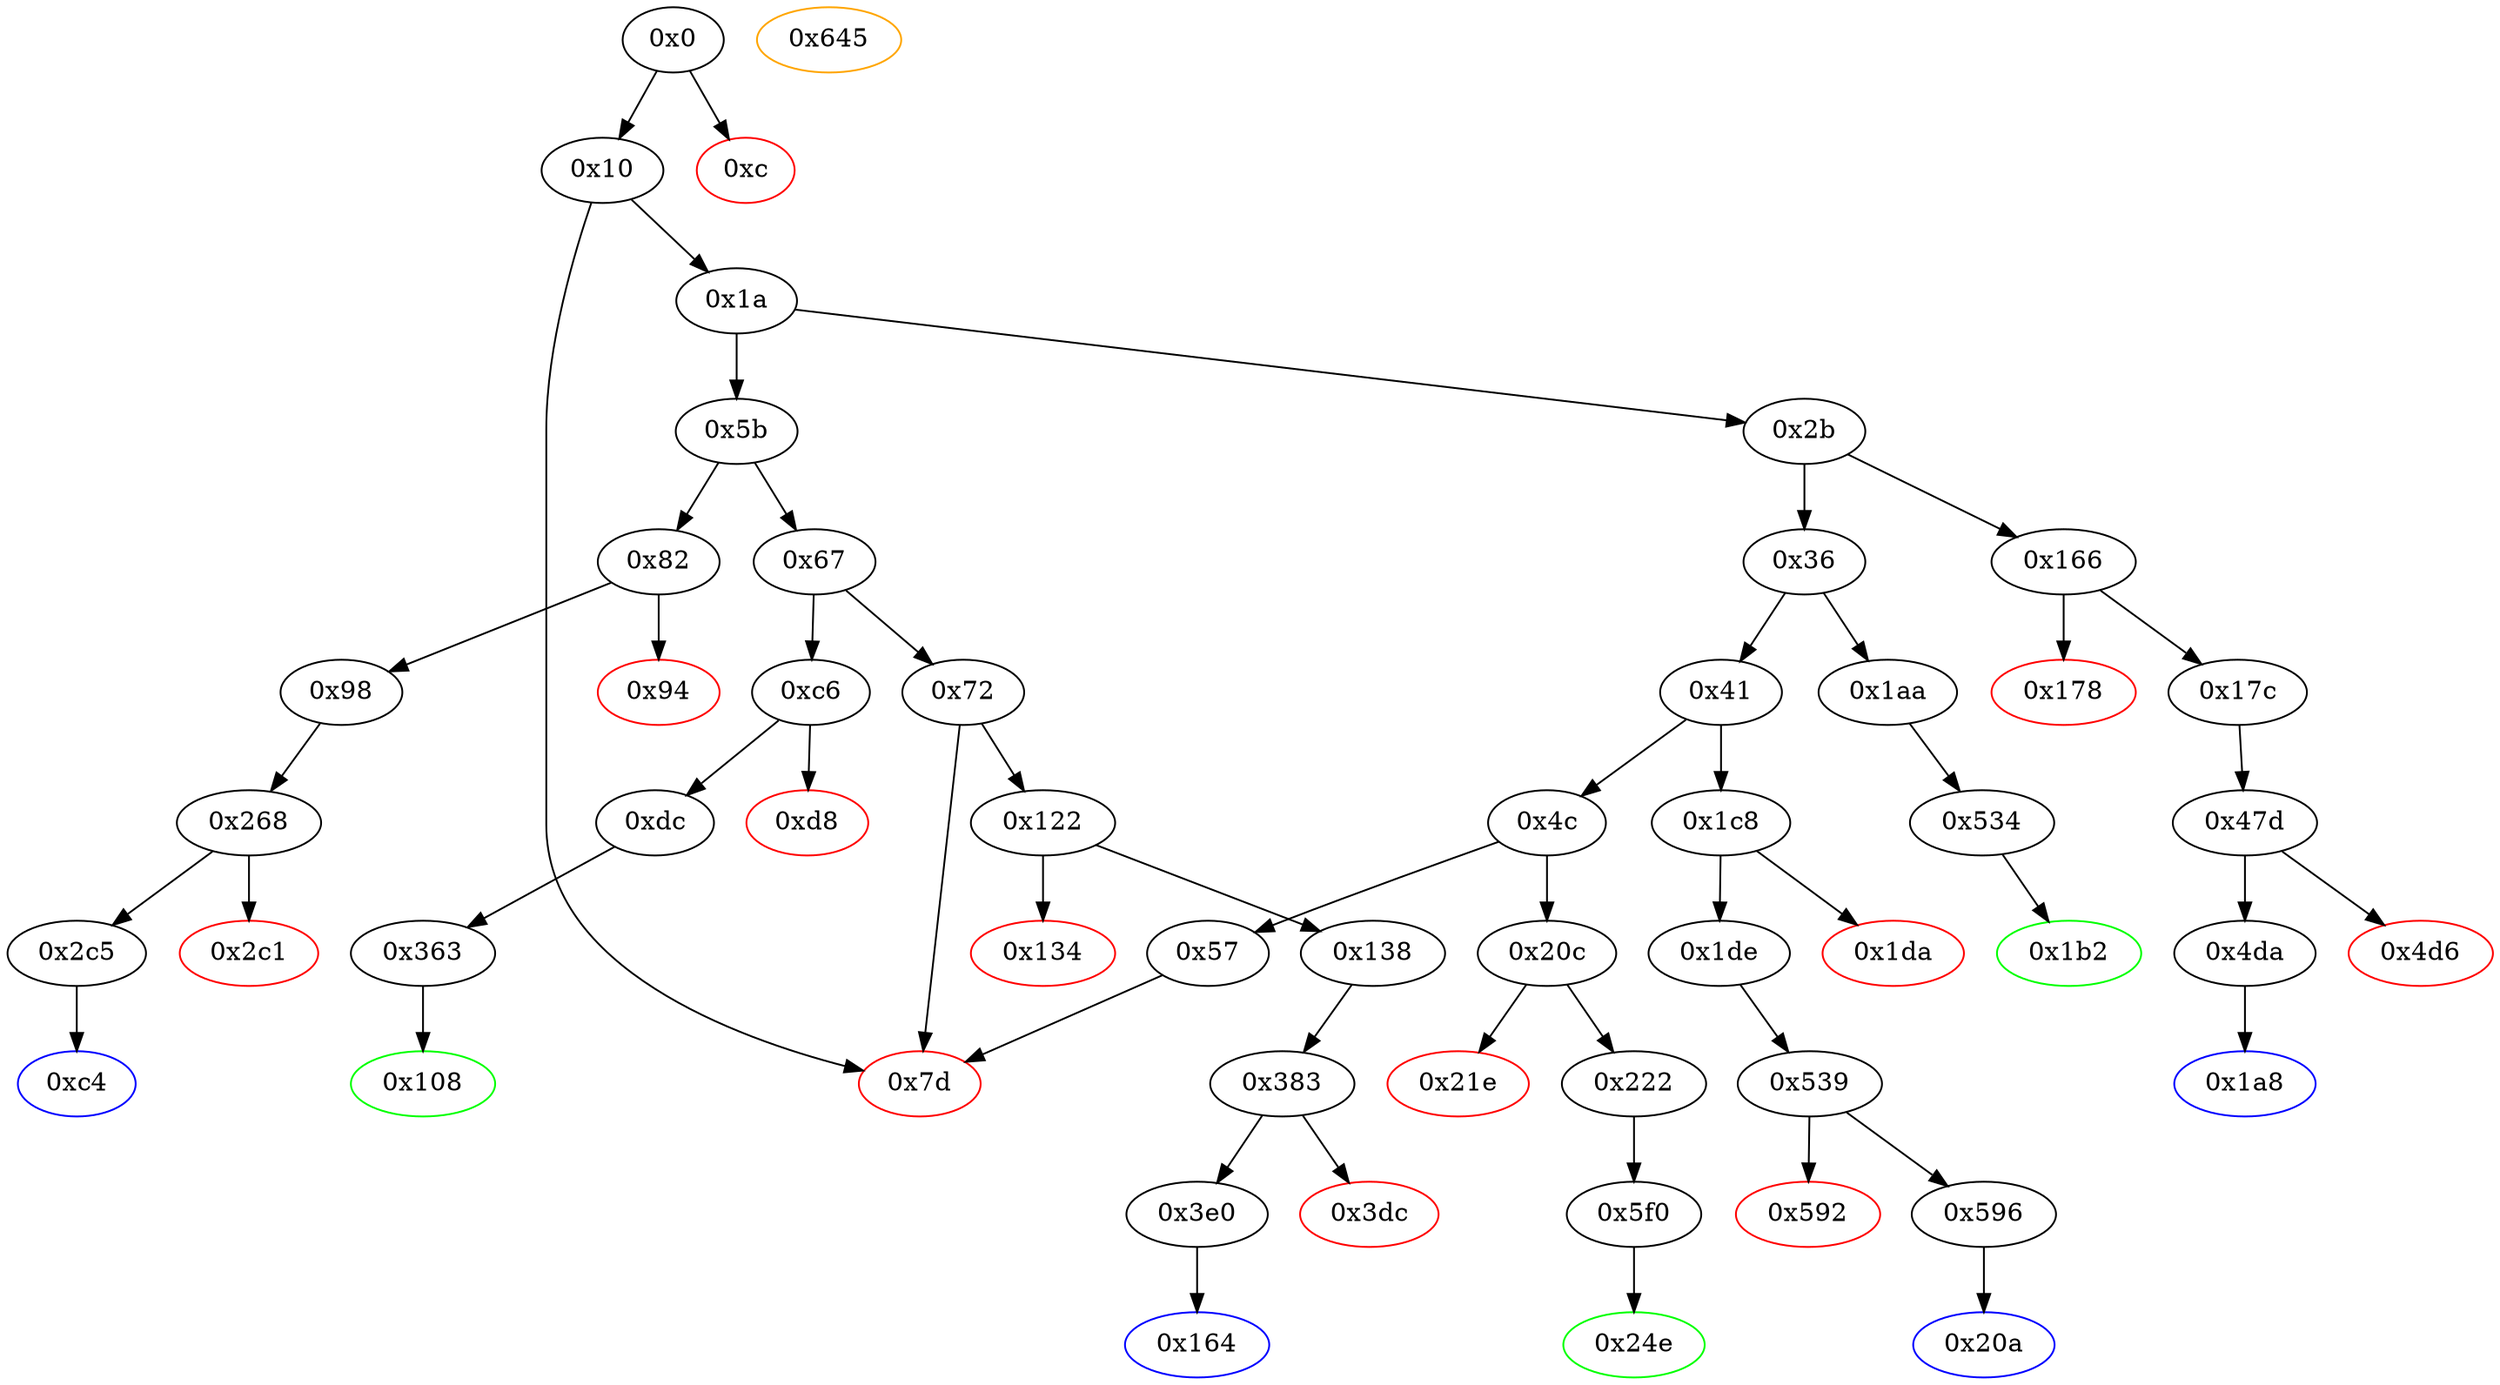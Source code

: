 strict digraph "" {
"0x94" [color=red, fillcolor=white, id="0x94", style=filled, tooltip="Block 0x94\n[0x94:0x97]\n---\nPredecessors: [0x82]\nSuccessors: []\n---\n0x94 PUSH1 0x0\n0x96 DUP1\n0x97 REVERT\n---\n0x94: V48 = 0x0\n0x97: REVERT 0x0 0x0\n---\nEntry stack: [V13, 0xc4, 0x4, V43]\nStack pops: 0\nStack additions: []\nExit stack: [V13, 0xc4, 0x4, V43]\n\nDef sites:\nV13: {0x1a.0x1f}\n0xc4: {0x82.0x83}\n0x4: {0x82.0x86}\nV43: {0x82.0x8a}\n"];
"0x1c8" [fillcolor=white, id="0x1c8", style=filled, tooltip="Block 0x1c8\n[0x1c8:0x1d9]\n---\nPredecessors: [0x41]\nSuccessors: [0x1da, 0x1de]\n---\n0x1c8 JUMPDEST\n0x1c9 PUSH2 0x20a\n0x1cc PUSH1 0x4\n0x1ce DUP1\n0x1cf CALLDATASIZE\n0x1d0 SUB\n0x1d1 PUSH1 0x20\n0x1d3 DUP2\n0x1d4 LT\n0x1d5 ISZERO\n0x1d6 PUSH2 0x1de\n0x1d9 JUMPI\n---\n0x1c8: JUMPDEST \n0x1c9: V124 = 0x20a\n0x1cc: V125 = 0x4\n0x1cf: V126 = CALLDATASIZE\n0x1d0: V127 = SUB V126 0x4\n0x1d1: V128 = 0x20\n0x1d4: V129 = LT V127 0x20\n0x1d5: V130 = ISZERO V129\n0x1d6: V131 = 0x1de\n0x1d9: JUMPI 0x1de V130\n---\nEntry stack: [V13]\nStack pops: 0\nStack additions: [0x20a, 0x4, V127]\nExit stack: [V13, 0x20a, 0x4, V127]\n\nDef sites:\nV13: {0x1a.0x1f}\n"];
"0x1da" [color=red, fillcolor=white, id="0x1da", style=filled, tooltip="Block 0x1da\n[0x1da:0x1dd]\n---\nPredecessors: [0x1c8]\nSuccessors: []\n---\n0x1da PUSH1 0x0\n0x1dc DUP1\n0x1dd REVERT\n---\n0x1da: V132 = 0x0\n0x1dd: REVERT 0x0 0x0\n---\nEntry stack: [V13, 0x20a, 0x4, V127]\nStack pops: 0\nStack additions: []\nExit stack: [V13, 0x20a, 0x4, V127]\n\nDef sites:\nV13: {0x1a.0x1f}\n0x20a: {0x1c8.0x1c9}\n0x4: {0x1c8.0x1cc}\nV127: {0x1c8.0x1d0}\n"];
"0x108" [color=green, fillcolor=white, id="0x108", style=filled, tooltip="Block 0x108\n[0x108:0x121]\n---\nPredecessors: [0x363]\nSuccessors: []\n---\n0x108 JUMPDEST\n0x109 PUSH1 0x40\n0x10b MLOAD\n0x10c DUP1\n0x10d DUP3\n0x10e ISZERO\n0x10f ISZERO\n0x110 ISZERO\n0x111 ISZERO\n0x112 DUP2\n0x113 MSTORE\n0x114 PUSH1 0x20\n0x116 ADD\n0x117 SWAP2\n0x118 POP\n0x119 POP\n0x11a PUSH1 0x40\n0x11c MLOAD\n0x11d DUP1\n0x11e SWAP2\n0x11f SUB\n0x120 SWAP1\n0x121 RETURN\n---\n0x108: JUMPDEST \n0x109: V72 = 0x40\n0x10b: V73 = M[0x40]\n0x10e: V74 = ISZERO V240\n0x10f: V75 = ISZERO V74\n0x110: V76 = ISZERO V75\n0x111: V77 = ISZERO V76\n0x113: M[V73] = V77\n0x114: V78 = 0x20\n0x116: V79 = ADD 0x20 V73\n0x11a: V80 = 0x40\n0x11c: V81 = M[0x40]\n0x11f: V82 = SUB V79 V81\n0x121: RETURN V81 V82\n---\nEntry stack: [V13, 0x108, V240]\nStack pops: 1\nStack additions: []\nExit stack: [V13, 0x108]\n\nDef sites:\nV13: {0x1a.0x1f}\n0x108: {0xc6.0xc7}\nV240: {0x363.0x380}\n"];
"0x363" [fillcolor=white, id="0x363", style=filled, tooltip="Block 0x363\n[0x363:0x382]\n---\nPredecessors: [0xdc]\nSuccessors: [0x108]\n---\n0x363 JUMPDEST\n0x364 PUSH1 0x1\n0x366 PUSH1 0x20\n0x368 MSTORE\n0x369 DUP1\n0x36a PUSH1 0x0\n0x36c MSTORE\n0x36d PUSH1 0x40\n0x36f PUSH1 0x0\n0x371 SHA3\n0x372 PUSH1 0x0\n0x374 SWAP2\n0x375 POP\n0x376 SLOAD\n0x377 SWAP1\n0x378 PUSH2 0x100\n0x37b EXP\n0x37c SWAP1\n0x37d DIV\n0x37e PUSH1 0xff\n0x380 AND\n0x381 DUP2\n0x382 JUMP\n---\n0x363: JUMPDEST \n0x364: V228 = 0x1\n0x366: V229 = 0x20\n0x368: M[0x20] = 0x1\n0x36a: V230 = 0x0\n0x36c: M[0x0] = V68\n0x36d: V231 = 0x40\n0x36f: V232 = 0x0\n0x371: V233 = SHA3 0x0 0x40\n0x372: V234 = 0x0\n0x376: V235 = S[V233]\n0x378: V236 = 0x100\n0x37b: V237 = EXP 0x100 0x0\n0x37d: V238 = DIV V235 0x1\n0x37e: V239 = 0xff\n0x380: V240 = AND 0xff V238\n0x382: JUMP 0x108\n---\nEntry stack: [V13, 0x108, V68]\nStack pops: 2\nStack additions: [S1, V240]\nExit stack: [V13, 0x108, V240]\n\nDef sites:\nV13: {0x1a.0x1f}\n0x108: {0xc6.0xc7}\nV68: {0xdc.0xf8}\n"];
"0x2b" [fillcolor=white, id="0x2b", style=filled, tooltip="Block 0x2b\n[0x2b:0x35]\n---\nPredecessors: [0x1a]\nSuccessors: [0x36, 0x166]\n---\n0x2b DUP1\n0x2c PUSH4 0x942ef0ca\n0x31 EQ\n0x32 PUSH2 0x166\n0x35 JUMPI\n---\n0x2c: V17 = 0x942ef0ca\n0x31: V18 = EQ 0x942ef0ca V13\n0x32: V19 = 0x166\n0x35: JUMPI 0x166 V18\n---\nEntry stack: [V13]\nStack pops: 1\nStack additions: [S0]\nExit stack: [V13]\n\nDef sites:\nV13: {0x1a.0x1f}\n"];
"0x164" [color=blue, fillcolor=white, id="0x164", style=filled, tooltip="Block 0x164\n[0x164:0x165]\n---\nPredecessors: [0x3e0]\nSuccessors: []\n---\n0x164 JUMPDEST\n0x165 STOP\n---\n0x164: JUMPDEST \n0x165: STOP \n---\nEntry stack: [V13]\nStack pops: 0\nStack additions: []\nExit stack: [V13]\n\nDef sites:\nV13: {0x1a.0x1f}\n"];
"0x178" [color=red, fillcolor=white, id="0x178", style=filled, tooltip="Block 0x178\n[0x178:0x17b]\n---\nPredecessors: [0x166]\nSuccessors: []\n---\n0x178 PUSH1 0x0\n0x17a DUP1\n0x17b REVERT\n---\n0x178: V107 = 0x0\n0x17b: REVERT 0x0 0x0\n---\nEntry stack: [V13, 0x1a8, 0x4, V102]\nStack pops: 0\nStack additions: []\nExit stack: [V13, 0x1a8, 0x4, V102]\n\nDef sites:\nV13: {0x1a.0x1f}\n0x1a8: {0x166.0x167}\n0x4: {0x166.0x16a}\nV102: {0x166.0x16e}\n"];
"0xc4" [color=blue, fillcolor=white, id="0xc4", style=filled, tooltip="Block 0xc4\n[0xc4:0xc5]\n---\nPredecessors: [0x2c5]\nSuccessors: []\n---\n0xc4 JUMPDEST\n0xc5 STOP\n---\n0xc4: JUMPDEST \n0xc5: STOP \n---\nEntry stack: [V13]\nStack pops: 0\nStack additions: []\nExit stack: [V13]\n\nDef sites:\nV13: {0x1a.0x1f}\n"];
"0x67" [fillcolor=white, id="0x67", style=filled, tooltip="Block 0x67\n[0x67:0x71]\n---\nPredecessors: [0x5b]\nSuccessors: [0x72, 0xc6]\n---\n0x67 DUP1\n0x68 PUSH4 0x2f54bf6e\n0x6d EQ\n0x6e PUSH2 0xc6\n0x71 JUMPI\n---\n0x68: V33 = 0x2f54bf6e\n0x6d: V34 = EQ 0x2f54bf6e V13\n0x6e: V35 = 0xc6\n0x71: JUMPI 0xc6 V34\n---\nEntry stack: [V13]\nStack pops: 1\nStack additions: [S0]\nExit stack: [V13]\n\nDef sites:\nV13: {0x1a.0x1f}\n"];
"0x645" [color=orange, fillcolor=white, id="0x645", style=filled, tooltip="Block 0x645\n[0x645:0x679]\n---\nPredecessors: []\nSuccessors: []\n---\n0x645 INVALID\n0x646 LOG2\n0x647 PUSH6 0x627a7a723158\n0x64e SHA3\n0x64f STATICCALL\n0x650 SWAP3\n0x651 MISSING 0xab\n0x652 MISSING 0x46\n0x653 MISSING 0xce\n0x654 MISSING 0xbf\n0x655 MISSING 0x23\n0x656 MISSING 0xcc\n0x657 MISSING 0x23\n0x658 MISSING 0xc\n0x659 SWAP11\n0x65a MISSING 0xc3\n0x65b CALLDATASIZE\n0x65c MISSING 0xbe\n0x65d MISSING 0xd6\n0x65e BALANCE\n0x65f SMOD\n0x660 MISSING 0xc4\n0x661 MISSING 0xe0\n0x662 MISSING 0xdd\n0x663 SHR\n0x664 MISSING 0x46\n0x665 MISSING 0xb4\n0x666 MISSING 0x46\n0x667 STOP\n0x668 PUSH11 0x17f628bd6e0564736f6c63\n0x674 NUMBER\n0x675 STOP\n0x676 SDIV\n0x677 MISSING 0xc\n0x678 STOP\n0x679 ORIGIN\n---\n0x645: INVALID \n0x646: LOG S0 S1 S2 S3\n0x647: V425 = 0x627a7a723158\n0x64e: V426 = SHA3 0x627a7a723158 S4\n0x64f: V427 = STATICCALL V426 S5 S6 S7 S8 S9\n0x651: MISSING 0xab\n0x652: MISSING 0x46\n0x653: MISSING 0xce\n0x654: MISSING 0xbf\n0x655: MISSING 0x23\n0x656: MISSING 0xcc\n0x657: MISSING 0x23\n0x658: MISSING 0xc\n0x65a: MISSING 0xc3\n0x65b: V428 = CALLDATASIZE\n0x65c: MISSING 0xbe\n0x65d: MISSING 0xd6\n0x65e: V429 = BALANCE S0\n0x65f: V430 = SMOD V429 S1\n0x660: MISSING 0xc4\n0x661: MISSING 0xe0\n0x662: MISSING 0xdd\n0x663: V431 = SHR S0 S1\n0x664: MISSING 0x46\n0x665: MISSING 0xb4\n0x666: MISSING 0x46\n0x667: STOP \n0x668: V432 = 0x17f628bd6e0564736f6c63\n0x674: V433 = NUMBER\n0x675: STOP \n0x676: V434 = SDIV S0 S1\n0x677: MISSING 0xc\n0x678: STOP \n0x679: V435 = ORIGIN\n---\nEntry stack: []\nStack pops: 0\nStack additions: [S12, S10, S11, V427, S11, S1, S2, S3, S4, S5, S6, S7, S8, S9, S10, S0, V428, V430, V431, V433, 0x17f628bd6e0564736f6c63, V434, V435]\nExit stack: []\n\nDef sites:\n"];
"0x10" [fillcolor=white, id="0x10", style=filled, tooltip="Block 0x10\n[0x10:0x19]\n---\nPredecessors: [0x0]\nSuccessors: [0x1a, 0x7d]\n---\n0x10 JUMPDEST\n0x11 POP\n0x12 PUSH1 0x4\n0x14 CALLDATASIZE\n0x15 LT\n0x16 PUSH2 0x7d\n0x19 JUMPI\n---\n0x10: JUMPDEST \n0x12: V6 = 0x4\n0x14: V7 = CALLDATASIZE\n0x15: V8 = LT V7 0x4\n0x16: V9 = 0x7d\n0x19: JUMPI 0x7d V8\n---\nEntry stack: [V2]\nStack pops: 1\nStack additions: []\nExit stack: []\n\nDef sites:\nV2: {0x0.0x5}\n"];
"0x1a8" [color=blue, fillcolor=white, id="0x1a8", style=filled, tooltip="Block 0x1a8\n[0x1a8:0x1a9]\n---\nPredecessors: [0x4da]\nSuccessors: []\n---\n0x1a8 JUMPDEST\n0x1a9 STOP\n---\n0x1a8: JUMPDEST \n0x1a9: STOP \n---\nEntry stack: [V13]\nStack pops: 0\nStack additions: []\nExit stack: [V13]\n\nDef sites:\nV13: {0x1a.0x1f}\n"];
"0x2c1" [color=red, fillcolor=white, id="0x2c1", style=filled, tooltip="Block 0x2c1\n[0x2c1:0x2c4]\n---\nPredecessors: [0x268]\nSuccessors: []\n---\n0x2c1 PUSH1 0x0\n0x2c3 DUP1\n0x2c4 REVERT\n---\n0x2c1: V194 = 0x0\n0x2c4: REVERT 0x0 0x0\n---\nEntry stack: [V13, 0xc4, V52]\nStack pops: 0\nStack additions: []\nExit stack: [V13, 0xc4, V52]\n\nDef sites:\nV13: {0x1a.0x1f}\n0xc4: {0x82.0x83}\nV52: {0x98.0xb4}\n"];
"0x1a" [fillcolor=white, id="0x1a", style=filled, tooltip="Block 0x1a\n[0x1a:0x2a]\n---\nPredecessors: [0x10]\nSuccessors: [0x2b, 0x5b]\n---\n0x1a PUSH1 0x0\n0x1c CALLDATALOAD\n0x1d PUSH1 0xe0\n0x1f SHR\n0x20 DUP1\n0x21 PUSH4 0x942ef0ca\n0x26 GT\n0x27 PUSH2 0x5b\n0x2a JUMPI\n---\n0x1a: V10 = 0x0\n0x1c: V11 = CALLDATALOAD 0x0\n0x1d: V12 = 0xe0\n0x1f: V13 = SHR 0xe0 V11\n0x21: V14 = 0x942ef0ca\n0x26: V15 = GT 0x942ef0ca V13\n0x27: V16 = 0x5b\n0x2a: JUMPI 0x5b V15\n---\nEntry stack: []\nStack pops: 0\nStack additions: [V13]\nExit stack: [V13]\n\nDef sites:\n"];
"0x1b2" [color=green, fillcolor=white, id="0x1b2", style=filled, tooltip="Block 0x1b2\n[0x1b2:0x1c7]\n---\nPredecessors: [0x534]\nSuccessors: []\n---\n0x1b2 JUMPDEST\n0x1b3 PUSH1 0x40\n0x1b5 MLOAD\n0x1b6 DUP1\n0x1b7 DUP3\n0x1b8 DUP2\n0x1b9 MSTORE\n0x1ba PUSH1 0x20\n0x1bc ADD\n0x1bd SWAP2\n0x1be POP\n0x1bf POP\n0x1c0 PUSH1 0x40\n0x1c2 MLOAD\n0x1c3 DUP1\n0x1c4 SWAP2\n0x1c5 SUB\n0x1c6 SWAP1\n0x1c7 RETURN\n---\n0x1b2: JUMPDEST \n0x1b3: V117 = 0x40\n0x1b5: V118 = M[0x40]\n0x1b9: M[V118] = 0x32\n0x1ba: V119 = 0x20\n0x1bc: V120 = ADD 0x20 V118\n0x1c0: V121 = 0x40\n0x1c2: V122 = M[0x40]\n0x1c5: V123 = SUB V120 V122\n0x1c7: RETURN V122 V123\n---\nEntry stack: [V13, 0x1b2, 0x32]\nStack pops: 1\nStack additions: []\nExit stack: [V13, 0x1b2]\n\nDef sites:\nV13: {0x1a.0x1f}\n0x1b2: {0x1aa.0x1ab}\n0x32: {0x534.0x535}\n"];
"0x21e" [color=red, fillcolor=white, id="0x21e", style=filled, tooltip="Block 0x21e\n[0x21e:0x221]\n---\nPredecessors: [0x20c]\nSuccessors: []\n---\n0x21e PUSH1 0x0\n0x220 DUP1\n0x221 REVERT\n---\n0x21e: V148 = 0x0\n0x221: REVERT 0x0 0x0\n---\nEntry stack: [V13, 0x24e, 0x4, V143]\nStack pops: 0\nStack additions: []\nExit stack: [V13, 0x24e, 0x4, V143]\n\nDef sites:\nV13: {0x1a.0x1f}\n0x24e: {0x20c.0x20d}\n0x4: {0x20c.0x210}\nV143: {0x20c.0x214}\n"];
"0x4d6" [color=red, fillcolor=white, id="0x4d6", style=filled, tooltip="Block 0x4d6\n[0x4d6:0x4d9]\n---\nPredecessors: [0x47d]\nSuccessors: []\n---\n0x4d6 PUSH1 0x0\n0x4d8 DUP1\n0x4d9 REVERT\n---\n0x4d6: V328 = 0x0\n0x4d9: REVERT 0x0 0x0\n---\nEntry stack: [V13, 0x1a8, V111]\nStack pops: 0\nStack additions: []\nExit stack: [V13, 0x1a8, V111]\n\nDef sites:\nV13: {0x1a.0x1f}\n0x1a8: {0x166.0x167}\nV111: {0x17c.0x198}\n"];
"0x4da" [fillcolor=white, id="0x4da", style=filled, tooltip="Block 0x4da\n[0x4da:0x533]\n---\nPredecessors: [0x47d]\nSuccessors: [0x1a8]\n---\n0x4da JUMPDEST\n0x4db PUSH1 0x0\n0x4dd DUP1\n0x4de PUSH1 0x0\n0x4e0 DUP4\n0x4e1 PUSH20 0xffffffffffffffffffffffffffffffffffffffff\n0x4f6 AND\n0x4f7 PUSH20 0xffffffffffffffffffffffffffffffffffffffff\n0x50c AND\n0x50d DUP2\n0x50e MSTORE\n0x50f PUSH1 0x20\n0x511 ADD\n0x512 SWAP1\n0x513 DUP2\n0x514 MSTORE\n0x515 PUSH1 0x20\n0x517 ADD\n0x518 PUSH1 0x0\n0x51a SHA3\n0x51b PUSH1 0x0\n0x51d PUSH2 0x100\n0x520 EXP\n0x521 DUP2\n0x522 SLOAD\n0x523 DUP2\n0x524 PUSH1 0xff\n0x526 MUL\n0x527 NOT\n0x528 AND\n0x529 SWAP1\n0x52a DUP4\n0x52b ISZERO\n0x52c ISZERO\n0x52d MUL\n0x52e OR\n0x52f SWAP1\n0x530 SSTORE\n0x531 POP\n0x532 POP\n0x533 JUMP\n---\n0x4da: JUMPDEST \n0x4db: V329 = 0x0\n0x4de: V330 = 0x0\n0x4e1: V331 = 0xffffffffffffffffffffffffffffffffffffffff\n0x4f6: V332 = AND 0xffffffffffffffffffffffffffffffffffffffff V111\n0x4f7: V333 = 0xffffffffffffffffffffffffffffffffffffffff\n0x50c: V334 = AND 0xffffffffffffffffffffffffffffffffffffffff V332\n0x50e: M[0x0] = V334\n0x50f: V335 = 0x20\n0x511: V336 = ADD 0x20 0x0\n0x514: M[0x20] = 0x0\n0x515: V337 = 0x20\n0x517: V338 = ADD 0x20 0x20\n0x518: V339 = 0x0\n0x51a: V340 = SHA3 0x0 0x40\n0x51b: V341 = 0x0\n0x51d: V342 = 0x100\n0x520: V343 = EXP 0x100 0x0\n0x522: V344 = S[V340]\n0x524: V345 = 0xff\n0x526: V346 = MUL 0xff 0x1\n0x527: V347 = NOT 0xff\n0x528: V348 = AND 0xffffffffffffffffffffffffffffffffffffffffffffffffffffffffffffff00 V344\n0x52b: V349 = ISZERO 0x0\n0x52c: V350 = ISZERO 0x1\n0x52d: V351 = MUL 0x0 0x1\n0x52e: V352 = OR 0x0 V348\n0x530: S[V340] = V352\n0x533: JUMP 0x1a8\n---\nEntry stack: [V13, 0x1a8, V111]\nStack pops: 2\nStack additions: []\nExit stack: [V13]\n\nDef sites:\nV13: {0x1a.0x1f}\n0x1a8: {0x166.0x167}\nV111: {0x17c.0x198}\n"];
"0x2c5" [fillcolor=white, id="0x2c5", style=filled, tooltip="Block 0x2c5\n[0x2c5:0x362]\n---\nPredecessors: [0x268]\nSuccessors: [0xc4]\n---\n0x2c5 JUMPDEST\n0x2c6 PUSH1 0x0\n0x2c8 PUSH1 0x1\n0x2ca PUSH1 0x0\n0x2cc DUP4\n0x2cd PUSH20 0xffffffffffffffffffffffffffffffffffffffff\n0x2e2 AND\n0x2e3 PUSH20 0xffffffffffffffffffffffffffffffffffffffff\n0x2f8 AND\n0x2f9 DUP2\n0x2fa MSTORE\n0x2fb PUSH1 0x20\n0x2fd ADD\n0x2fe SWAP1\n0x2ff DUP2\n0x300 MSTORE\n0x301 PUSH1 0x20\n0x303 ADD\n0x304 PUSH1 0x0\n0x306 SHA3\n0x307 PUSH1 0x0\n0x309 PUSH2 0x100\n0x30c EXP\n0x30d DUP2\n0x30e SLOAD\n0x30f DUP2\n0x310 PUSH1 0xff\n0x312 MUL\n0x313 NOT\n0x314 AND\n0x315 SWAP1\n0x316 DUP4\n0x317 ISZERO\n0x318 ISZERO\n0x319 MUL\n0x31a OR\n0x31b SWAP1\n0x31c SSTORE\n0x31d POP\n0x31e DUP1\n0x31f PUSH20 0xffffffffffffffffffffffffffffffffffffffff\n0x334 AND\n0x335 PUSH32 0x8001553a916ef2f495d26a907cc54d96ed840d7bda71e73194bf5a9df7a76b90\n0x356 PUSH1 0x40\n0x358 MLOAD\n0x359 PUSH1 0x40\n0x35b MLOAD\n0x35c DUP1\n0x35d SWAP2\n0x35e SUB\n0x35f SWAP1\n0x360 LOG2\n0x361 POP\n0x362 JUMP\n---\n0x2c5: JUMPDEST \n0x2c6: V195 = 0x0\n0x2c8: V196 = 0x1\n0x2ca: V197 = 0x0\n0x2cd: V198 = 0xffffffffffffffffffffffffffffffffffffffff\n0x2e2: V199 = AND 0xffffffffffffffffffffffffffffffffffffffff V52\n0x2e3: V200 = 0xffffffffffffffffffffffffffffffffffffffff\n0x2f8: V201 = AND 0xffffffffffffffffffffffffffffffffffffffff V199\n0x2fa: M[0x0] = V201\n0x2fb: V202 = 0x20\n0x2fd: V203 = ADD 0x20 0x0\n0x300: M[0x20] = 0x1\n0x301: V204 = 0x20\n0x303: V205 = ADD 0x20 0x20\n0x304: V206 = 0x0\n0x306: V207 = SHA3 0x0 0x40\n0x307: V208 = 0x0\n0x309: V209 = 0x100\n0x30c: V210 = EXP 0x100 0x0\n0x30e: V211 = S[V207]\n0x310: V212 = 0xff\n0x312: V213 = MUL 0xff 0x1\n0x313: V214 = NOT 0xff\n0x314: V215 = AND 0xffffffffffffffffffffffffffffffffffffffffffffffffffffffffffffff00 V211\n0x317: V216 = ISZERO 0x0\n0x318: V217 = ISZERO 0x1\n0x319: V218 = MUL 0x0 0x1\n0x31a: V219 = OR 0x0 V215\n0x31c: S[V207] = V219\n0x31f: V220 = 0xffffffffffffffffffffffffffffffffffffffff\n0x334: V221 = AND 0xffffffffffffffffffffffffffffffffffffffff V52\n0x335: V222 = 0x8001553a916ef2f495d26a907cc54d96ed840d7bda71e73194bf5a9df7a76b90\n0x356: V223 = 0x40\n0x358: V224 = M[0x40]\n0x359: V225 = 0x40\n0x35b: V226 = M[0x40]\n0x35e: V227 = SUB V224 V226\n0x360: LOG V226 V227 0x8001553a916ef2f495d26a907cc54d96ed840d7bda71e73194bf5a9df7a76b90 V221\n0x362: JUMP 0xc4\n---\nEntry stack: [V13, 0xc4, V52]\nStack pops: 2\nStack additions: []\nExit stack: [V13]\n\nDef sites:\nV13: {0x1a.0x1f}\n0xc4: {0x82.0x83}\nV52: {0x98.0xb4}\n"];
"0x134" [color=red, fillcolor=white, id="0x134", style=filled, tooltip="Block 0x134\n[0x134:0x137]\n---\nPredecessors: [0x122]\nSuccessors: []\n---\n0x134 PUSH1 0x0\n0x136 DUP1\n0x137 REVERT\n---\n0x134: V91 = 0x0\n0x137: REVERT 0x0 0x0\n---\nEntry stack: [V13, 0x164, 0x4, V86]\nStack pops: 0\nStack additions: []\nExit stack: [V13, 0x164, 0x4, V86]\n\nDef sites:\nV13: {0x1a.0x1f}\n0x164: {0x122.0x123}\n0x4: {0x122.0x126}\nV86: {0x122.0x12a}\n"];
"0x82" [fillcolor=white, id="0x82", style=filled, tooltip="Block 0x82\n[0x82:0x93]\n---\nPredecessors: [0x5b]\nSuccessors: [0x94, 0x98]\n---\n0x82 JUMPDEST\n0x83 PUSH2 0xc4\n0x86 PUSH1 0x4\n0x88 DUP1\n0x89 CALLDATASIZE\n0x8a SUB\n0x8b PUSH1 0x20\n0x8d DUP2\n0x8e LT\n0x8f ISZERO\n0x90 PUSH2 0x98\n0x93 JUMPI\n---\n0x82: JUMPDEST \n0x83: V40 = 0xc4\n0x86: V41 = 0x4\n0x89: V42 = CALLDATASIZE\n0x8a: V43 = SUB V42 0x4\n0x8b: V44 = 0x20\n0x8e: V45 = LT V43 0x20\n0x8f: V46 = ISZERO V45\n0x90: V47 = 0x98\n0x93: JUMPI 0x98 V46\n---\nEntry stack: [V13]\nStack pops: 0\nStack additions: [0xc4, 0x4, V43]\nExit stack: [V13, 0xc4, 0x4, V43]\n\nDef sites:\nV13: {0x1a.0x1f}\n"];
"0xd8" [color=red, fillcolor=white, id="0xd8", style=filled, tooltip="Block 0xd8\n[0xd8:0xdb]\n---\nPredecessors: [0xc6]\nSuccessors: []\n---\n0xd8 PUSH1 0x0\n0xda DUP1\n0xdb REVERT\n---\n0xd8: V64 = 0x0\n0xdb: REVERT 0x0 0x0\n---\nEntry stack: [V13, 0x108, 0x4, V59]\nStack pops: 0\nStack additions: []\nExit stack: [V13, 0x108, 0x4, V59]\n\nDef sites:\nV13: {0x1a.0x1f}\n0x108: {0xc6.0xc7}\n0x4: {0xc6.0xca}\nV59: {0xc6.0xce}\n"];
"0x138" [fillcolor=white, id="0x138", style=filled, tooltip="Block 0x138\n[0x138:0x163]\n---\nPredecessors: [0x122]\nSuccessors: [0x383]\n---\n0x138 JUMPDEST\n0x139 DUP2\n0x13a ADD\n0x13b SWAP1\n0x13c DUP1\n0x13d DUP1\n0x13e CALLDATALOAD\n0x13f PUSH20 0xffffffffffffffffffffffffffffffffffffffff\n0x154 AND\n0x155 SWAP1\n0x156 PUSH1 0x20\n0x158 ADD\n0x159 SWAP1\n0x15a SWAP3\n0x15b SWAP2\n0x15c SWAP1\n0x15d POP\n0x15e POP\n0x15f POP\n0x160 PUSH2 0x383\n0x163 JUMP\n---\n0x138: JUMPDEST \n0x13a: V92 = ADD 0x4 V86\n0x13e: V93 = CALLDATALOAD 0x4\n0x13f: V94 = 0xffffffffffffffffffffffffffffffffffffffff\n0x154: V95 = AND 0xffffffffffffffffffffffffffffffffffffffff V93\n0x156: V96 = 0x20\n0x158: V97 = ADD 0x20 0x4\n0x160: V98 = 0x383\n0x163: JUMP 0x383\n---\nEntry stack: [V13, 0x164, 0x4, V86]\nStack pops: 2\nStack additions: [V95]\nExit stack: [V13, 0x164, V95]\n\nDef sites:\nV13: {0x1a.0x1f}\n0x164: {0x122.0x123}\n0x4: {0x122.0x126}\nV86: {0x122.0x12a}\n"];
"0x5f0" [fillcolor=white, id="0x5f0", style=filled, tooltip="Block 0x5f0\n[0x5f0:0x644]\n---\nPredecessors: [0x222]\nSuccessors: [0x24e]\n---\n0x5f0 JUMPDEST\n0x5f1 PUSH1 0x0\n0x5f3 DUP1\n0x5f4 PUSH1 0x0\n0x5f6 DUP4\n0x5f7 PUSH20 0xffffffffffffffffffffffffffffffffffffffff\n0x60c AND\n0x60d PUSH20 0xffffffffffffffffffffffffffffffffffffffff\n0x622 AND\n0x623 DUP2\n0x624 MSTORE\n0x625 PUSH1 0x20\n0x627 ADD\n0x628 SWAP1\n0x629 DUP2\n0x62a MSTORE\n0x62b PUSH1 0x20\n0x62d ADD\n0x62e PUSH1 0x0\n0x630 SHA3\n0x631 PUSH1 0x0\n0x633 SWAP1\n0x634 SLOAD\n0x635 SWAP1\n0x636 PUSH2 0x100\n0x639 EXP\n0x63a SWAP1\n0x63b DIV\n0x63c PUSH1 0xff\n0x63e AND\n0x63f SWAP1\n0x640 POP\n0x641 SWAP2\n0x642 SWAP1\n0x643 POP\n0x644 JUMP\n---\n0x5f0: JUMPDEST \n0x5f1: V406 = 0x0\n0x5f4: V407 = 0x0\n0x5f7: V408 = 0xffffffffffffffffffffffffffffffffffffffff\n0x60c: V409 = AND 0xffffffffffffffffffffffffffffffffffffffff V152\n0x60d: V410 = 0xffffffffffffffffffffffffffffffffffffffff\n0x622: V411 = AND 0xffffffffffffffffffffffffffffffffffffffff V409\n0x624: M[0x0] = V411\n0x625: V412 = 0x20\n0x627: V413 = ADD 0x20 0x0\n0x62a: M[0x20] = 0x0\n0x62b: V414 = 0x20\n0x62d: V415 = ADD 0x20 0x20\n0x62e: V416 = 0x0\n0x630: V417 = SHA3 0x0 0x40\n0x631: V418 = 0x0\n0x634: V419 = S[V417]\n0x636: V420 = 0x100\n0x639: V421 = EXP 0x100 0x0\n0x63b: V422 = DIV V419 0x1\n0x63c: V423 = 0xff\n0x63e: V424 = AND 0xff V422\n0x644: JUMP 0x24e\n---\nEntry stack: [V13, 0x24e, V152]\nStack pops: 2\nStack additions: [V424]\nExit stack: [V13, V424]\n\nDef sites:\nV13: {0x1a.0x1f}\n0x24e: {0x20c.0x20d}\nV152: {0x222.0x23e}\n"];
"0x268" [fillcolor=white, id="0x268", style=filled, tooltip="Block 0x268\n[0x268:0x2c0]\n---\nPredecessors: [0x98]\nSuccessors: [0x2c1, 0x2c5]\n---\n0x268 JUMPDEST\n0x269 PUSH1 0x1\n0x26b ISZERO\n0x26c ISZERO\n0x26d PUSH1 0x1\n0x26f PUSH1 0x0\n0x271 CALLER\n0x272 PUSH20 0xffffffffffffffffffffffffffffffffffffffff\n0x287 AND\n0x288 PUSH20 0xffffffffffffffffffffffffffffffffffffffff\n0x29d AND\n0x29e DUP2\n0x29f MSTORE\n0x2a0 PUSH1 0x20\n0x2a2 ADD\n0x2a3 SWAP1\n0x2a4 DUP2\n0x2a5 MSTORE\n0x2a6 PUSH1 0x20\n0x2a8 ADD\n0x2a9 PUSH1 0x0\n0x2ab SHA3\n0x2ac PUSH1 0x0\n0x2ae SWAP1\n0x2af SLOAD\n0x2b0 SWAP1\n0x2b1 PUSH2 0x100\n0x2b4 EXP\n0x2b5 SWAP1\n0x2b6 DIV\n0x2b7 PUSH1 0xff\n0x2b9 AND\n0x2ba ISZERO\n0x2bb ISZERO\n0x2bc EQ\n0x2bd PUSH2 0x2c5\n0x2c0 JUMPI\n---\n0x268: JUMPDEST \n0x269: V167 = 0x1\n0x26b: V168 = ISZERO 0x1\n0x26c: V169 = ISZERO 0x0\n0x26d: V170 = 0x1\n0x26f: V171 = 0x0\n0x271: V172 = CALLER\n0x272: V173 = 0xffffffffffffffffffffffffffffffffffffffff\n0x287: V174 = AND 0xffffffffffffffffffffffffffffffffffffffff V172\n0x288: V175 = 0xffffffffffffffffffffffffffffffffffffffff\n0x29d: V176 = AND 0xffffffffffffffffffffffffffffffffffffffff V174\n0x29f: M[0x0] = V176\n0x2a0: V177 = 0x20\n0x2a2: V178 = ADD 0x20 0x0\n0x2a5: M[0x20] = 0x1\n0x2a6: V179 = 0x20\n0x2a8: V180 = ADD 0x20 0x20\n0x2a9: V181 = 0x0\n0x2ab: V182 = SHA3 0x0 0x40\n0x2ac: V183 = 0x0\n0x2af: V184 = S[V182]\n0x2b1: V185 = 0x100\n0x2b4: V186 = EXP 0x100 0x0\n0x2b6: V187 = DIV V184 0x1\n0x2b7: V188 = 0xff\n0x2b9: V189 = AND 0xff V187\n0x2ba: V190 = ISZERO V189\n0x2bb: V191 = ISZERO V190\n0x2bc: V192 = EQ V191 0x1\n0x2bd: V193 = 0x2c5\n0x2c0: JUMPI 0x2c5 V192\n---\nEntry stack: [V13, 0xc4, V52]\nStack pops: 0\nStack additions: []\nExit stack: [V13, 0xc4, V52]\n\nDef sites:\nV13: {0x1a.0x1f}\n0xc4: {0x82.0x83}\nV52: {0x98.0xb4}\n"];
"0x47d" [fillcolor=white, id="0x47d", style=filled, tooltip="Block 0x47d\n[0x47d:0x4d5]\n---\nPredecessors: [0x17c]\nSuccessors: [0x4d6, 0x4da]\n---\n0x47d JUMPDEST\n0x47e PUSH1 0x1\n0x480 ISZERO\n0x481 ISZERO\n0x482 PUSH1 0x1\n0x484 PUSH1 0x0\n0x486 CALLER\n0x487 PUSH20 0xffffffffffffffffffffffffffffffffffffffff\n0x49c AND\n0x49d PUSH20 0xffffffffffffffffffffffffffffffffffffffff\n0x4b2 AND\n0x4b3 DUP2\n0x4b4 MSTORE\n0x4b5 PUSH1 0x20\n0x4b7 ADD\n0x4b8 SWAP1\n0x4b9 DUP2\n0x4ba MSTORE\n0x4bb PUSH1 0x20\n0x4bd ADD\n0x4be PUSH1 0x0\n0x4c0 SHA3\n0x4c1 PUSH1 0x0\n0x4c3 SWAP1\n0x4c4 SLOAD\n0x4c5 SWAP1\n0x4c6 PUSH2 0x100\n0x4c9 EXP\n0x4ca SWAP1\n0x4cb DIV\n0x4cc PUSH1 0xff\n0x4ce AND\n0x4cf ISZERO\n0x4d0 ISZERO\n0x4d1 EQ\n0x4d2 PUSH2 0x4da\n0x4d5 JUMPI\n---\n0x47d: JUMPDEST \n0x47e: V301 = 0x1\n0x480: V302 = ISZERO 0x1\n0x481: V303 = ISZERO 0x0\n0x482: V304 = 0x1\n0x484: V305 = 0x0\n0x486: V306 = CALLER\n0x487: V307 = 0xffffffffffffffffffffffffffffffffffffffff\n0x49c: V308 = AND 0xffffffffffffffffffffffffffffffffffffffff V306\n0x49d: V309 = 0xffffffffffffffffffffffffffffffffffffffff\n0x4b2: V310 = AND 0xffffffffffffffffffffffffffffffffffffffff V308\n0x4b4: M[0x0] = V310\n0x4b5: V311 = 0x20\n0x4b7: V312 = ADD 0x20 0x0\n0x4ba: M[0x20] = 0x1\n0x4bb: V313 = 0x20\n0x4bd: V314 = ADD 0x20 0x20\n0x4be: V315 = 0x0\n0x4c0: V316 = SHA3 0x0 0x40\n0x4c1: V317 = 0x0\n0x4c4: V318 = S[V316]\n0x4c6: V319 = 0x100\n0x4c9: V320 = EXP 0x100 0x0\n0x4cb: V321 = DIV V318 0x1\n0x4cc: V322 = 0xff\n0x4ce: V323 = AND 0xff V321\n0x4cf: V324 = ISZERO V323\n0x4d0: V325 = ISZERO V324\n0x4d1: V326 = EQ V325 0x1\n0x4d2: V327 = 0x4da\n0x4d5: JUMPI 0x4da V326\n---\nEntry stack: [V13, 0x1a8, V111]\nStack pops: 0\nStack additions: []\nExit stack: [V13, 0x1a8, V111]\n\nDef sites:\nV13: {0x1a.0x1f}\n0x1a8: {0x166.0x167}\nV111: {0x17c.0x198}\n"];
"0x20a" [color=blue, fillcolor=white, id="0x20a", style=filled, tooltip="Block 0x20a\n[0x20a:0x20b]\n---\nPredecessors: [0x596]\nSuccessors: []\n---\n0x20a JUMPDEST\n0x20b STOP\n---\n0x20a: JUMPDEST \n0x20b: STOP \n---\nEntry stack: [V13]\nStack pops: 0\nStack additions: []\nExit stack: [V13]\n\nDef sites:\nV13: {0x1a.0x1f}\n"];
"0x222" [fillcolor=white, id="0x222", style=filled, tooltip="Block 0x222\n[0x222:0x24d]\n---\nPredecessors: [0x20c]\nSuccessors: [0x5f0]\n---\n0x222 JUMPDEST\n0x223 DUP2\n0x224 ADD\n0x225 SWAP1\n0x226 DUP1\n0x227 DUP1\n0x228 CALLDATALOAD\n0x229 PUSH20 0xffffffffffffffffffffffffffffffffffffffff\n0x23e AND\n0x23f SWAP1\n0x240 PUSH1 0x20\n0x242 ADD\n0x243 SWAP1\n0x244 SWAP3\n0x245 SWAP2\n0x246 SWAP1\n0x247 POP\n0x248 POP\n0x249 POP\n0x24a PUSH2 0x5f0\n0x24d JUMP\n---\n0x222: JUMPDEST \n0x224: V149 = ADD 0x4 V143\n0x228: V150 = CALLDATALOAD 0x4\n0x229: V151 = 0xffffffffffffffffffffffffffffffffffffffff\n0x23e: V152 = AND 0xffffffffffffffffffffffffffffffffffffffff V150\n0x240: V153 = 0x20\n0x242: V154 = ADD 0x20 0x4\n0x24a: V155 = 0x5f0\n0x24d: JUMP 0x5f0\n---\nEntry stack: [V13, 0x24e, 0x4, V143]\nStack pops: 2\nStack additions: [V152]\nExit stack: [V13, 0x24e, V152]\n\nDef sites:\nV13: {0x1a.0x1f}\n0x24e: {0x20c.0x20d}\n0x4: {0x20c.0x210}\nV143: {0x20c.0x214}\n"];
"0x3dc" [color=red, fillcolor=white, id="0x3dc", style=filled, tooltip="Block 0x3dc\n[0x3dc:0x3df]\n---\nPredecessors: [0x383]\nSuccessors: []\n---\n0x3dc PUSH1 0x0\n0x3de DUP1\n0x3df REVERT\n---\n0x3dc: V268 = 0x0\n0x3df: REVERT 0x0 0x0\n---\nEntry stack: [V13, 0x164, V95]\nStack pops: 0\nStack additions: []\nExit stack: [V13, 0x164, V95]\n\nDef sites:\nV13: {0x1a.0x1f}\n0x164: {0x122.0x123}\nV95: {0x138.0x154}\n"];
"0x3e0" [fillcolor=white, id="0x3e0", style=filled, tooltip="Block 0x3e0\n[0x3e0:0x47c]\n---\nPredecessors: [0x383]\nSuccessors: [0x164]\n---\n0x3e0 JUMPDEST\n0x3e1 PUSH1 0x1\n0x3e3 DUP1\n0x3e4 PUSH1 0x0\n0x3e6 DUP4\n0x3e7 PUSH20 0xffffffffffffffffffffffffffffffffffffffff\n0x3fc AND\n0x3fd PUSH20 0xffffffffffffffffffffffffffffffffffffffff\n0x412 AND\n0x413 DUP2\n0x414 MSTORE\n0x415 PUSH1 0x20\n0x417 ADD\n0x418 SWAP1\n0x419 DUP2\n0x41a MSTORE\n0x41b PUSH1 0x20\n0x41d ADD\n0x41e PUSH1 0x0\n0x420 SHA3\n0x421 PUSH1 0x0\n0x423 PUSH2 0x100\n0x426 EXP\n0x427 DUP2\n0x428 SLOAD\n0x429 DUP2\n0x42a PUSH1 0xff\n0x42c MUL\n0x42d NOT\n0x42e AND\n0x42f SWAP1\n0x430 DUP4\n0x431 ISZERO\n0x432 ISZERO\n0x433 MUL\n0x434 OR\n0x435 SWAP1\n0x436 SSTORE\n0x437 POP\n0x438 DUP1\n0x439 PUSH20 0xffffffffffffffffffffffffffffffffffffffff\n0x44e AND\n0x44f PUSH32 0xf39e6e1eb0edcf53c221607b54b00cd28f3196fed0a24994dc308b8f611b682d\n0x470 PUSH1 0x40\n0x472 MLOAD\n0x473 PUSH1 0x40\n0x475 MLOAD\n0x476 DUP1\n0x477 SWAP2\n0x478 SUB\n0x479 SWAP1\n0x47a LOG2\n0x47b POP\n0x47c JUMP\n---\n0x3e0: JUMPDEST \n0x3e1: V269 = 0x1\n0x3e4: V270 = 0x0\n0x3e7: V271 = 0xffffffffffffffffffffffffffffffffffffffff\n0x3fc: V272 = AND 0xffffffffffffffffffffffffffffffffffffffff V95\n0x3fd: V273 = 0xffffffffffffffffffffffffffffffffffffffff\n0x412: V274 = AND 0xffffffffffffffffffffffffffffffffffffffff V272\n0x414: M[0x0] = V274\n0x415: V275 = 0x20\n0x417: V276 = ADD 0x20 0x0\n0x41a: M[0x20] = 0x1\n0x41b: V277 = 0x20\n0x41d: V278 = ADD 0x20 0x20\n0x41e: V279 = 0x0\n0x420: V280 = SHA3 0x0 0x40\n0x421: V281 = 0x0\n0x423: V282 = 0x100\n0x426: V283 = EXP 0x100 0x0\n0x428: V284 = S[V280]\n0x42a: V285 = 0xff\n0x42c: V286 = MUL 0xff 0x1\n0x42d: V287 = NOT 0xff\n0x42e: V288 = AND 0xffffffffffffffffffffffffffffffffffffffffffffffffffffffffffffff00 V284\n0x431: V289 = ISZERO 0x1\n0x432: V290 = ISZERO 0x0\n0x433: V291 = MUL 0x1 0x1\n0x434: V292 = OR 0x1 V288\n0x436: S[V280] = V292\n0x439: V293 = 0xffffffffffffffffffffffffffffffffffffffff\n0x44e: V294 = AND 0xffffffffffffffffffffffffffffffffffffffff V95\n0x44f: V295 = 0xf39e6e1eb0edcf53c221607b54b00cd28f3196fed0a24994dc308b8f611b682d\n0x470: V296 = 0x40\n0x472: V297 = M[0x40]\n0x473: V298 = 0x40\n0x475: V299 = M[0x40]\n0x478: V300 = SUB V297 V299\n0x47a: LOG V299 V300 0xf39e6e1eb0edcf53c221607b54b00cd28f3196fed0a24994dc308b8f611b682d V294\n0x47c: JUMP 0x164\n---\nEntry stack: [V13, 0x164, V95]\nStack pops: 2\nStack additions: []\nExit stack: [V13]\n\nDef sites:\nV13: {0x1a.0x1f}\n0x164: {0x122.0x123}\nV95: {0x138.0x154}\n"];
"0x1de" [fillcolor=white, id="0x1de", style=filled, tooltip="Block 0x1de\n[0x1de:0x209]\n---\nPredecessors: [0x1c8]\nSuccessors: [0x539]\n---\n0x1de JUMPDEST\n0x1df DUP2\n0x1e0 ADD\n0x1e1 SWAP1\n0x1e2 DUP1\n0x1e3 DUP1\n0x1e4 CALLDATALOAD\n0x1e5 PUSH20 0xffffffffffffffffffffffffffffffffffffffff\n0x1fa AND\n0x1fb SWAP1\n0x1fc PUSH1 0x20\n0x1fe ADD\n0x1ff SWAP1\n0x200 SWAP3\n0x201 SWAP2\n0x202 SWAP1\n0x203 POP\n0x204 POP\n0x205 POP\n0x206 PUSH2 0x539\n0x209 JUMP\n---\n0x1de: JUMPDEST \n0x1e0: V133 = ADD 0x4 V127\n0x1e4: V134 = CALLDATALOAD 0x4\n0x1e5: V135 = 0xffffffffffffffffffffffffffffffffffffffff\n0x1fa: V136 = AND 0xffffffffffffffffffffffffffffffffffffffff V134\n0x1fc: V137 = 0x20\n0x1fe: V138 = ADD 0x20 0x4\n0x206: V139 = 0x539\n0x209: JUMP 0x539\n---\nEntry stack: [V13, 0x20a, 0x4, V127]\nStack pops: 2\nStack additions: [V136]\nExit stack: [V13, 0x20a, V136]\n\nDef sites:\nV13: {0x1a.0x1f}\n0x20a: {0x1c8.0x1c9}\n0x4: {0x1c8.0x1cc}\nV127: {0x1c8.0x1d0}\n"];
"0xdc" [fillcolor=white, id="0xdc", style=filled, tooltip="Block 0xdc\n[0xdc:0x107]\n---\nPredecessors: [0xc6]\nSuccessors: [0x363]\n---\n0xdc JUMPDEST\n0xdd DUP2\n0xde ADD\n0xdf SWAP1\n0xe0 DUP1\n0xe1 DUP1\n0xe2 CALLDATALOAD\n0xe3 PUSH20 0xffffffffffffffffffffffffffffffffffffffff\n0xf8 AND\n0xf9 SWAP1\n0xfa PUSH1 0x20\n0xfc ADD\n0xfd SWAP1\n0xfe SWAP3\n0xff SWAP2\n0x100 SWAP1\n0x101 POP\n0x102 POP\n0x103 POP\n0x104 PUSH2 0x363\n0x107 JUMP\n---\n0xdc: JUMPDEST \n0xde: V65 = ADD 0x4 V59\n0xe2: V66 = CALLDATALOAD 0x4\n0xe3: V67 = 0xffffffffffffffffffffffffffffffffffffffff\n0xf8: V68 = AND 0xffffffffffffffffffffffffffffffffffffffff V66\n0xfa: V69 = 0x20\n0xfc: V70 = ADD 0x20 0x4\n0x104: V71 = 0x363\n0x107: JUMP 0x363\n---\nEntry stack: [V13, 0x108, 0x4, V59]\nStack pops: 2\nStack additions: [V68]\nExit stack: [V13, 0x108, V68]\n\nDef sites:\nV13: {0x1a.0x1f}\n0x108: {0xc6.0xc7}\n0x4: {0xc6.0xca}\nV59: {0xc6.0xce}\n"];
"0x166" [fillcolor=white, id="0x166", style=filled, tooltip="Block 0x166\n[0x166:0x177]\n---\nPredecessors: [0x2b]\nSuccessors: [0x178, 0x17c]\n---\n0x166 JUMPDEST\n0x167 PUSH2 0x1a8\n0x16a PUSH1 0x4\n0x16c DUP1\n0x16d CALLDATASIZE\n0x16e SUB\n0x16f PUSH1 0x20\n0x171 DUP2\n0x172 LT\n0x173 ISZERO\n0x174 PUSH2 0x17c\n0x177 JUMPI\n---\n0x166: JUMPDEST \n0x167: V99 = 0x1a8\n0x16a: V100 = 0x4\n0x16d: V101 = CALLDATASIZE\n0x16e: V102 = SUB V101 0x4\n0x16f: V103 = 0x20\n0x172: V104 = LT V102 0x20\n0x173: V105 = ISZERO V104\n0x174: V106 = 0x17c\n0x177: JUMPI 0x17c V105\n---\nEntry stack: [V13]\nStack pops: 0\nStack additions: [0x1a8, 0x4, V102]\nExit stack: [V13, 0x1a8, 0x4, V102]\n\nDef sites:\nV13: {0x1a.0x1f}\n"];
"0x5b" [fillcolor=white, id="0x5b", style=filled, tooltip="Block 0x5b\n[0x5b:0x66]\n---\nPredecessors: [0x1a]\nSuccessors: [0x67, 0x82]\n---\n0x5b JUMPDEST\n0x5c DUP1\n0x5d PUSH4 0x173825d9\n0x62 EQ\n0x63 PUSH2 0x82\n0x66 JUMPI\n---\n0x5b: JUMPDEST \n0x5d: V30 = 0x173825d9\n0x62: V31 = EQ 0x173825d9 V13\n0x63: V32 = 0x82\n0x66: JUMPI 0x82 V31\n---\nEntry stack: [V13]\nStack pops: 1\nStack additions: [S0]\nExit stack: [V13]\n\nDef sites:\nV13: {0x1a.0x1f}\n"];
"0x17c" [fillcolor=white, id="0x17c", style=filled, tooltip="Block 0x17c\n[0x17c:0x1a7]\n---\nPredecessors: [0x166]\nSuccessors: [0x47d]\n---\n0x17c JUMPDEST\n0x17d DUP2\n0x17e ADD\n0x17f SWAP1\n0x180 DUP1\n0x181 DUP1\n0x182 CALLDATALOAD\n0x183 PUSH20 0xffffffffffffffffffffffffffffffffffffffff\n0x198 AND\n0x199 SWAP1\n0x19a PUSH1 0x20\n0x19c ADD\n0x19d SWAP1\n0x19e SWAP3\n0x19f SWAP2\n0x1a0 SWAP1\n0x1a1 POP\n0x1a2 POP\n0x1a3 POP\n0x1a4 PUSH2 0x47d\n0x1a7 JUMP\n---\n0x17c: JUMPDEST \n0x17e: V108 = ADD 0x4 V102\n0x182: V109 = CALLDATALOAD 0x4\n0x183: V110 = 0xffffffffffffffffffffffffffffffffffffffff\n0x198: V111 = AND 0xffffffffffffffffffffffffffffffffffffffff V109\n0x19a: V112 = 0x20\n0x19c: V113 = ADD 0x20 0x4\n0x1a4: V114 = 0x47d\n0x1a7: JUMP 0x47d\n---\nEntry stack: [V13, 0x1a8, 0x4, V102]\nStack pops: 2\nStack additions: [V111]\nExit stack: [V13, 0x1a8, V111]\n\nDef sites:\nV13: {0x1a.0x1f}\n0x1a8: {0x166.0x167}\n0x4: {0x166.0x16a}\nV102: {0x166.0x16e}\n"];
"0x534" [fillcolor=white, id="0x534", style=filled, tooltip="Block 0x534\n[0x534:0x538]\n---\nPredecessors: [0x1aa]\nSuccessors: [0x1b2]\n---\n0x534 JUMPDEST\n0x535 PUSH1 0x32\n0x537 DUP2\n0x538 JUMP\n---\n0x534: JUMPDEST \n0x535: V353 = 0x32\n0x538: JUMP 0x1b2\n---\nEntry stack: [V13, 0x1b2]\nStack pops: 1\nStack additions: [S0, 0x32]\nExit stack: [V13, 0x1b2, 0x32]\n\nDef sites:\nV13: {0x1a.0x1f}\n0x1b2: {0x1aa.0x1ab}\n"];
"0xc" [color=red, fillcolor=white, id="0xc", style=filled, tooltip="Block 0xc\n[0xc:0xf]\n---\nPredecessors: [0x0]\nSuccessors: []\n---\n0xc PUSH1 0x0\n0xe DUP1\n0xf REVERT\n---\n0xc: V5 = 0x0\n0xf: REVERT 0x0 0x0\n---\nEntry stack: [V2]\nStack pops: 0\nStack additions: []\nExit stack: [V2]\n\nDef sites:\nV2: {0x0.0x5}\n"];
"0x539" [fillcolor=white, id="0x539", style=filled, tooltip="Block 0x539\n[0x539:0x591]\n---\nPredecessors: [0x1de]\nSuccessors: [0x592, 0x596]\n---\n0x539 JUMPDEST\n0x53a PUSH1 0x1\n0x53c ISZERO\n0x53d ISZERO\n0x53e PUSH1 0x1\n0x540 PUSH1 0x0\n0x542 CALLER\n0x543 PUSH20 0xffffffffffffffffffffffffffffffffffffffff\n0x558 AND\n0x559 PUSH20 0xffffffffffffffffffffffffffffffffffffffff\n0x56e AND\n0x56f DUP2\n0x570 MSTORE\n0x571 PUSH1 0x20\n0x573 ADD\n0x574 SWAP1\n0x575 DUP2\n0x576 MSTORE\n0x577 PUSH1 0x20\n0x579 ADD\n0x57a PUSH1 0x0\n0x57c SHA3\n0x57d PUSH1 0x0\n0x57f SWAP1\n0x580 SLOAD\n0x581 SWAP1\n0x582 PUSH2 0x100\n0x585 EXP\n0x586 SWAP1\n0x587 DIV\n0x588 PUSH1 0xff\n0x58a AND\n0x58b ISZERO\n0x58c ISZERO\n0x58d EQ\n0x58e PUSH2 0x596\n0x591 JUMPI\n---\n0x539: JUMPDEST \n0x53a: V354 = 0x1\n0x53c: V355 = ISZERO 0x1\n0x53d: V356 = ISZERO 0x0\n0x53e: V357 = 0x1\n0x540: V358 = 0x0\n0x542: V359 = CALLER\n0x543: V360 = 0xffffffffffffffffffffffffffffffffffffffff\n0x558: V361 = AND 0xffffffffffffffffffffffffffffffffffffffff V359\n0x559: V362 = 0xffffffffffffffffffffffffffffffffffffffff\n0x56e: V363 = AND 0xffffffffffffffffffffffffffffffffffffffff V361\n0x570: M[0x0] = V363\n0x571: V364 = 0x20\n0x573: V365 = ADD 0x20 0x0\n0x576: M[0x20] = 0x1\n0x577: V366 = 0x20\n0x579: V367 = ADD 0x20 0x20\n0x57a: V368 = 0x0\n0x57c: V369 = SHA3 0x0 0x40\n0x57d: V370 = 0x0\n0x580: V371 = S[V369]\n0x582: V372 = 0x100\n0x585: V373 = EXP 0x100 0x0\n0x587: V374 = DIV V371 0x1\n0x588: V375 = 0xff\n0x58a: V376 = AND 0xff V374\n0x58b: V377 = ISZERO V376\n0x58c: V378 = ISZERO V377\n0x58d: V379 = EQ V378 0x1\n0x58e: V380 = 0x596\n0x591: JUMPI 0x596 V379\n---\nEntry stack: [V13, 0x20a, V136]\nStack pops: 0\nStack additions: []\nExit stack: [V13, 0x20a, V136]\n\nDef sites:\nV13: {0x1a.0x1f}\n0x20a: {0x1c8.0x1c9}\nV136: {0x1de.0x1fa}\n"];
"0x20c" [fillcolor=white, id="0x20c", style=filled, tooltip="Block 0x20c\n[0x20c:0x21d]\n---\nPredecessors: [0x4c]\nSuccessors: [0x21e, 0x222]\n---\n0x20c JUMPDEST\n0x20d PUSH2 0x24e\n0x210 PUSH1 0x4\n0x212 DUP1\n0x213 CALLDATASIZE\n0x214 SUB\n0x215 PUSH1 0x20\n0x217 DUP2\n0x218 LT\n0x219 ISZERO\n0x21a PUSH2 0x222\n0x21d JUMPI\n---\n0x20c: JUMPDEST \n0x20d: V140 = 0x24e\n0x210: V141 = 0x4\n0x213: V142 = CALLDATASIZE\n0x214: V143 = SUB V142 0x4\n0x215: V144 = 0x20\n0x218: V145 = LT V143 0x20\n0x219: V146 = ISZERO V145\n0x21a: V147 = 0x222\n0x21d: JUMPI 0x222 V146\n---\nEntry stack: [V13]\nStack pops: 0\nStack additions: [0x24e, 0x4, V143]\nExit stack: [V13, 0x24e, 0x4, V143]\n\nDef sites:\nV13: {0x1a.0x1f}\n"];
"0x7d" [color=red, fillcolor=white, id="0x7d", style=filled, tooltip="Block 0x7d\n[0x7d:0x81]\n---\nPredecessors: [0x10, 0x57, 0x72]\nSuccessors: []\n---\n0x7d JUMPDEST\n0x7e PUSH1 0x0\n0x80 DUP1\n0x81 REVERT\n---\n0x7d: JUMPDEST \n0x7e: V39 = 0x0\n0x81: REVERT 0x0 0x0\n---\nEntry stack: [V13]\nStack pops: 0\nStack additions: []\nExit stack: [V13]\n\nDef sites:\nV13: {0x1a.0x1f}\n"];
"0x0" [fillcolor=white, id="0x0", style=filled, tooltip="Block 0x0\n[0x0:0xb]\n---\nPredecessors: []\nSuccessors: [0xc, 0x10]\n---\n0x0 PUSH1 0x80\n0x2 PUSH1 0x40\n0x4 MSTORE\n0x5 CALLVALUE\n0x6 DUP1\n0x7 ISZERO\n0x8 PUSH2 0x10\n0xb JUMPI\n---\n0x0: V0 = 0x80\n0x2: V1 = 0x40\n0x4: M[0x40] = 0x80\n0x5: V2 = CALLVALUE\n0x7: V3 = ISZERO V2\n0x8: V4 = 0x10\n0xb: JUMPI 0x10 V3\n---\nEntry stack: []\nStack pops: 0\nStack additions: [V2]\nExit stack: [V2]\n\nDef sites:\n"];
"0x24e" [color=green, fillcolor=white, id="0x24e", style=filled, tooltip="Block 0x24e\n[0x24e:0x267]\n---\nPredecessors: [0x5f0]\nSuccessors: []\n---\n0x24e JUMPDEST\n0x24f PUSH1 0x40\n0x251 MLOAD\n0x252 DUP1\n0x253 DUP3\n0x254 ISZERO\n0x255 ISZERO\n0x256 ISZERO\n0x257 ISZERO\n0x258 DUP2\n0x259 MSTORE\n0x25a PUSH1 0x20\n0x25c ADD\n0x25d SWAP2\n0x25e POP\n0x25f POP\n0x260 PUSH1 0x40\n0x262 MLOAD\n0x263 DUP1\n0x264 SWAP2\n0x265 SUB\n0x266 SWAP1\n0x267 RETURN\n---\n0x24e: JUMPDEST \n0x24f: V156 = 0x40\n0x251: V157 = M[0x40]\n0x254: V158 = ISZERO V424\n0x255: V159 = ISZERO V158\n0x256: V160 = ISZERO V159\n0x257: V161 = ISZERO V160\n0x259: M[V157] = V161\n0x25a: V162 = 0x20\n0x25c: V163 = ADD 0x20 V157\n0x260: V164 = 0x40\n0x262: V165 = M[0x40]\n0x265: V166 = SUB V163 V165\n0x267: RETURN V165 V166\n---\nEntry stack: [V13, V424]\nStack pops: 1\nStack additions: []\nExit stack: [V13]\n\nDef sites:\nV13: {0x1a.0x1f}\nV424: {0x5f0.0x63e}\n"];
"0x57" [fillcolor=white, id="0x57", style=filled, tooltip="Block 0x57\n[0x57:0x5a]\n---\nPredecessors: [0x4c]\nSuccessors: [0x7d]\n---\n0x57 PUSH2 0x7d\n0x5a JUMP\n---\n0x57: V29 = 0x7d\n0x5a: JUMP 0x7d\n---\nEntry stack: [V13]\nStack pops: 0\nStack additions: []\nExit stack: [V13]\n\nDef sites:\nV13: {0x1a.0x1f}\n"];
"0x1aa" [fillcolor=white, id="0x1aa", style=filled, tooltip="Block 0x1aa\n[0x1aa:0x1b1]\n---\nPredecessors: [0x36]\nSuccessors: [0x534]\n---\n0x1aa JUMPDEST\n0x1ab PUSH2 0x1b2\n0x1ae PUSH2 0x534\n0x1b1 JUMP\n---\n0x1aa: JUMPDEST \n0x1ab: V115 = 0x1b2\n0x1ae: V116 = 0x534\n0x1b1: JUMP 0x534\n---\nEntry stack: [V13]\nStack pops: 0\nStack additions: [0x1b2]\nExit stack: [V13, 0x1b2]\n\nDef sites:\nV13: {0x1a.0x1f}\n"];
"0x36" [fillcolor=white, id="0x36", style=filled, tooltip="Block 0x36\n[0x36:0x40]\n---\nPredecessors: [0x2b]\nSuccessors: [0x41, 0x1aa]\n---\n0x36 DUP1\n0x37 PUSH4 0xd74f8edd\n0x3c EQ\n0x3d PUSH2 0x1aa\n0x40 JUMPI\n---\n0x37: V20 = 0xd74f8edd\n0x3c: V21 = EQ 0xd74f8edd V13\n0x3d: V22 = 0x1aa\n0x40: JUMPI 0x1aa V21\n---\nEntry stack: [V13]\nStack pops: 1\nStack additions: [S0]\nExit stack: [V13]\n\nDef sites:\nV13: {0x1a.0x1f}\n"];
"0x383" [fillcolor=white, id="0x383", style=filled, tooltip="Block 0x383\n[0x383:0x3db]\n---\nPredecessors: [0x138]\nSuccessors: [0x3dc, 0x3e0]\n---\n0x383 JUMPDEST\n0x384 PUSH1 0x1\n0x386 ISZERO\n0x387 ISZERO\n0x388 PUSH1 0x1\n0x38a PUSH1 0x0\n0x38c CALLER\n0x38d PUSH20 0xffffffffffffffffffffffffffffffffffffffff\n0x3a2 AND\n0x3a3 PUSH20 0xffffffffffffffffffffffffffffffffffffffff\n0x3b8 AND\n0x3b9 DUP2\n0x3ba MSTORE\n0x3bb PUSH1 0x20\n0x3bd ADD\n0x3be SWAP1\n0x3bf DUP2\n0x3c0 MSTORE\n0x3c1 PUSH1 0x20\n0x3c3 ADD\n0x3c4 PUSH1 0x0\n0x3c6 SHA3\n0x3c7 PUSH1 0x0\n0x3c9 SWAP1\n0x3ca SLOAD\n0x3cb SWAP1\n0x3cc PUSH2 0x100\n0x3cf EXP\n0x3d0 SWAP1\n0x3d1 DIV\n0x3d2 PUSH1 0xff\n0x3d4 AND\n0x3d5 ISZERO\n0x3d6 ISZERO\n0x3d7 EQ\n0x3d8 PUSH2 0x3e0\n0x3db JUMPI\n---\n0x383: JUMPDEST \n0x384: V241 = 0x1\n0x386: V242 = ISZERO 0x1\n0x387: V243 = ISZERO 0x0\n0x388: V244 = 0x1\n0x38a: V245 = 0x0\n0x38c: V246 = CALLER\n0x38d: V247 = 0xffffffffffffffffffffffffffffffffffffffff\n0x3a2: V248 = AND 0xffffffffffffffffffffffffffffffffffffffff V246\n0x3a3: V249 = 0xffffffffffffffffffffffffffffffffffffffff\n0x3b8: V250 = AND 0xffffffffffffffffffffffffffffffffffffffff V248\n0x3ba: M[0x0] = V250\n0x3bb: V251 = 0x20\n0x3bd: V252 = ADD 0x20 0x0\n0x3c0: M[0x20] = 0x1\n0x3c1: V253 = 0x20\n0x3c3: V254 = ADD 0x20 0x20\n0x3c4: V255 = 0x0\n0x3c6: V256 = SHA3 0x0 0x40\n0x3c7: V257 = 0x0\n0x3ca: V258 = S[V256]\n0x3cc: V259 = 0x100\n0x3cf: V260 = EXP 0x100 0x0\n0x3d1: V261 = DIV V258 0x1\n0x3d2: V262 = 0xff\n0x3d4: V263 = AND 0xff V261\n0x3d5: V264 = ISZERO V263\n0x3d6: V265 = ISZERO V264\n0x3d7: V266 = EQ V265 0x1\n0x3d8: V267 = 0x3e0\n0x3db: JUMPI 0x3e0 V266\n---\nEntry stack: [V13, 0x164, V95]\nStack pops: 0\nStack additions: []\nExit stack: [V13, 0x164, V95]\n\nDef sites:\nV13: {0x1a.0x1f}\n0x164: {0x122.0x123}\nV95: {0x138.0x154}\n"];
"0x4c" [fillcolor=white, id="0x4c", style=filled, tooltip="Block 0x4c\n[0x4c:0x56]\n---\nPredecessors: [0x41]\nSuccessors: [0x57, 0x20c]\n---\n0x4c DUP1\n0x4d PUSH4 0xe37ce6fa\n0x52 EQ\n0x53 PUSH2 0x20c\n0x56 JUMPI\n---\n0x4d: V26 = 0xe37ce6fa\n0x52: V27 = EQ 0xe37ce6fa V13\n0x53: V28 = 0x20c\n0x56: JUMPI 0x20c V27\n---\nEntry stack: [V13]\nStack pops: 1\nStack additions: [S0]\nExit stack: [V13]\n\nDef sites:\nV13: {0x1a.0x1f}\n"];
"0xc6" [fillcolor=white, id="0xc6", style=filled, tooltip="Block 0xc6\n[0xc6:0xd7]\n---\nPredecessors: [0x67]\nSuccessors: [0xd8, 0xdc]\n---\n0xc6 JUMPDEST\n0xc7 PUSH2 0x108\n0xca PUSH1 0x4\n0xcc DUP1\n0xcd CALLDATASIZE\n0xce SUB\n0xcf PUSH1 0x20\n0xd1 DUP2\n0xd2 LT\n0xd3 ISZERO\n0xd4 PUSH2 0xdc\n0xd7 JUMPI\n---\n0xc6: JUMPDEST \n0xc7: V56 = 0x108\n0xca: V57 = 0x4\n0xcd: V58 = CALLDATASIZE\n0xce: V59 = SUB V58 0x4\n0xcf: V60 = 0x20\n0xd2: V61 = LT V59 0x20\n0xd3: V62 = ISZERO V61\n0xd4: V63 = 0xdc\n0xd7: JUMPI 0xdc V62\n---\nEntry stack: [V13]\nStack pops: 0\nStack additions: [0x108, 0x4, V59]\nExit stack: [V13, 0x108, 0x4, V59]\n\nDef sites:\nV13: {0x1a.0x1f}\n"];
"0x98" [fillcolor=white, id="0x98", style=filled, tooltip="Block 0x98\n[0x98:0xc3]\n---\nPredecessors: [0x82]\nSuccessors: [0x268]\n---\n0x98 JUMPDEST\n0x99 DUP2\n0x9a ADD\n0x9b SWAP1\n0x9c DUP1\n0x9d DUP1\n0x9e CALLDATALOAD\n0x9f PUSH20 0xffffffffffffffffffffffffffffffffffffffff\n0xb4 AND\n0xb5 SWAP1\n0xb6 PUSH1 0x20\n0xb8 ADD\n0xb9 SWAP1\n0xba SWAP3\n0xbb SWAP2\n0xbc SWAP1\n0xbd POP\n0xbe POP\n0xbf POP\n0xc0 PUSH2 0x268\n0xc3 JUMP\n---\n0x98: JUMPDEST \n0x9a: V49 = ADD 0x4 V43\n0x9e: V50 = CALLDATALOAD 0x4\n0x9f: V51 = 0xffffffffffffffffffffffffffffffffffffffff\n0xb4: V52 = AND 0xffffffffffffffffffffffffffffffffffffffff V50\n0xb6: V53 = 0x20\n0xb8: V54 = ADD 0x20 0x4\n0xc0: V55 = 0x268\n0xc3: JUMP 0x268\n---\nEntry stack: [V13, 0xc4, 0x4, V43]\nStack pops: 2\nStack additions: [V52]\nExit stack: [V13, 0xc4, V52]\n\nDef sites:\nV13: {0x1a.0x1f}\n0xc4: {0x82.0x83}\n0x4: {0x82.0x86}\nV43: {0x82.0x8a}\n"];
"0x122" [fillcolor=white, id="0x122", style=filled, tooltip="Block 0x122\n[0x122:0x133]\n---\nPredecessors: [0x72]\nSuccessors: [0x134, 0x138]\n---\n0x122 JUMPDEST\n0x123 PUSH2 0x164\n0x126 PUSH1 0x4\n0x128 DUP1\n0x129 CALLDATASIZE\n0x12a SUB\n0x12b PUSH1 0x20\n0x12d DUP2\n0x12e LT\n0x12f ISZERO\n0x130 PUSH2 0x138\n0x133 JUMPI\n---\n0x122: JUMPDEST \n0x123: V83 = 0x164\n0x126: V84 = 0x4\n0x129: V85 = CALLDATASIZE\n0x12a: V86 = SUB V85 0x4\n0x12b: V87 = 0x20\n0x12e: V88 = LT V86 0x20\n0x12f: V89 = ISZERO V88\n0x130: V90 = 0x138\n0x133: JUMPI 0x138 V89\n---\nEntry stack: [V13]\nStack pops: 0\nStack additions: [0x164, 0x4, V86]\nExit stack: [V13, 0x164, 0x4, V86]\n\nDef sites:\nV13: {0x1a.0x1f}\n"];
"0x596" [fillcolor=white, id="0x596", style=filled, tooltip="Block 0x596\n[0x596:0x5ef]\n---\nPredecessors: [0x539]\nSuccessors: [0x20a]\n---\n0x596 JUMPDEST\n0x597 PUSH1 0x1\n0x599 PUSH1 0x0\n0x59b DUP1\n0x59c DUP4\n0x59d PUSH20 0xffffffffffffffffffffffffffffffffffffffff\n0x5b2 AND\n0x5b3 PUSH20 0xffffffffffffffffffffffffffffffffffffffff\n0x5c8 AND\n0x5c9 DUP2\n0x5ca MSTORE\n0x5cb PUSH1 0x20\n0x5cd ADD\n0x5ce SWAP1\n0x5cf DUP2\n0x5d0 MSTORE\n0x5d1 PUSH1 0x20\n0x5d3 ADD\n0x5d4 PUSH1 0x0\n0x5d6 SHA3\n0x5d7 PUSH1 0x0\n0x5d9 PUSH2 0x100\n0x5dc EXP\n0x5dd DUP2\n0x5de SLOAD\n0x5df DUP2\n0x5e0 PUSH1 0xff\n0x5e2 MUL\n0x5e3 NOT\n0x5e4 AND\n0x5e5 SWAP1\n0x5e6 DUP4\n0x5e7 ISZERO\n0x5e8 ISZERO\n0x5e9 MUL\n0x5ea OR\n0x5eb SWAP1\n0x5ec SSTORE\n0x5ed POP\n0x5ee POP\n0x5ef JUMP\n---\n0x596: JUMPDEST \n0x597: V382 = 0x1\n0x599: V383 = 0x0\n0x59d: V384 = 0xffffffffffffffffffffffffffffffffffffffff\n0x5b2: V385 = AND 0xffffffffffffffffffffffffffffffffffffffff V136\n0x5b3: V386 = 0xffffffffffffffffffffffffffffffffffffffff\n0x5c8: V387 = AND 0xffffffffffffffffffffffffffffffffffffffff V385\n0x5ca: M[0x0] = V387\n0x5cb: V388 = 0x20\n0x5cd: V389 = ADD 0x20 0x0\n0x5d0: M[0x20] = 0x0\n0x5d1: V390 = 0x20\n0x5d3: V391 = ADD 0x20 0x20\n0x5d4: V392 = 0x0\n0x5d6: V393 = SHA3 0x0 0x40\n0x5d7: V394 = 0x0\n0x5d9: V395 = 0x100\n0x5dc: V396 = EXP 0x100 0x0\n0x5de: V397 = S[V393]\n0x5e0: V398 = 0xff\n0x5e2: V399 = MUL 0xff 0x1\n0x5e3: V400 = NOT 0xff\n0x5e4: V401 = AND 0xffffffffffffffffffffffffffffffffffffffffffffffffffffffffffffff00 V397\n0x5e7: V402 = ISZERO 0x1\n0x5e8: V403 = ISZERO 0x0\n0x5e9: V404 = MUL 0x1 0x1\n0x5ea: V405 = OR 0x1 V401\n0x5ec: S[V393] = V405\n0x5ef: JUMP 0x20a\n---\nEntry stack: [V13, 0x20a, V136]\nStack pops: 2\nStack additions: []\nExit stack: [V13]\n\nDef sites:\nV13: {0x1a.0x1f}\n0x20a: {0x1c8.0x1c9}\nV136: {0x1de.0x1fa}\n"];
"0x41" [fillcolor=white, id="0x41", style=filled, tooltip="Block 0x41\n[0x41:0x4b]\n---\nPredecessors: [0x36]\nSuccessors: [0x4c, 0x1c8]\n---\n0x41 DUP1\n0x42 PUSH4 0xdb337041\n0x47 EQ\n0x48 PUSH2 0x1c8\n0x4b JUMPI\n---\n0x42: V23 = 0xdb337041\n0x47: V24 = EQ 0xdb337041 V13\n0x48: V25 = 0x1c8\n0x4b: JUMPI 0x1c8 V24\n---\nEntry stack: [V13]\nStack pops: 1\nStack additions: [S0]\nExit stack: [V13]\n\nDef sites:\nV13: {0x1a.0x1f}\n"];
"0x72" [fillcolor=white, id="0x72", style=filled, tooltip="Block 0x72\n[0x72:0x7c]\n---\nPredecessors: [0x67]\nSuccessors: [0x7d, 0x122]\n---\n0x72 DUP1\n0x73 PUSH4 0x7065cb48\n0x78 EQ\n0x79 PUSH2 0x122\n0x7c JUMPI\n---\n0x73: V36 = 0x7065cb48\n0x78: V37 = EQ 0x7065cb48 V13\n0x79: V38 = 0x122\n0x7c: JUMPI 0x122 V37\n---\nEntry stack: [V13]\nStack pops: 1\nStack additions: [S0]\nExit stack: [V13]\n\nDef sites:\nV13: {0x1a.0x1f}\n"];
"0x592" [color=red, fillcolor=white, id="0x592", style=filled, tooltip="Block 0x592\n[0x592:0x595]\n---\nPredecessors: [0x539]\nSuccessors: []\n---\n0x592 PUSH1 0x0\n0x594 DUP1\n0x595 REVERT\n---\n0x592: V381 = 0x0\n0x595: REVERT 0x0 0x0\n---\nEntry stack: [V13, 0x20a, V136]\nStack pops: 0\nStack additions: []\nExit stack: [V13, 0x20a, V136]\n\nDef sites:\nV13: {0x1a.0x1f}\n0x20a: {0x1c8.0x1c9}\nV136: {0x1de.0x1fa}\n"];
"0x1c8" -> "0x1de";
"0x1c8" -> "0x1da";
"0x363" -> "0x108";
"0x2b" -> "0x36";
"0x2b" -> "0x166";
"0x67" -> "0xc6";
"0x67" -> "0x72";
"0x10" -> "0x1a";
"0x10" -> "0x7d";
"0x1a" -> "0x5b";
"0x1a" -> "0x2b";
"0x4da" -> "0x1a8";
"0x2c5" -> "0xc4";
"0x82" -> "0x94";
"0x82" -> "0x98";
"0x138" -> "0x383";
"0x5f0" -> "0x24e";
"0x268" -> "0x2c5";
"0x268" -> "0x2c1";
"0x47d" -> "0x4d6";
"0x47d" -> "0x4da";
"0x222" -> "0x5f0";
"0x3e0" -> "0x164";
"0x1de" -> "0x539";
"0xdc" -> "0x363";
"0x166" -> "0x17c";
"0x166" -> "0x178";
"0x5b" -> "0x67";
"0x5b" -> "0x82";
"0x17c" -> "0x47d";
"0x534" -> "0x1b2";
"0x539" -> "0x596";
"0x539" -> "0x592";
"0x20c" -> "0x21e";
"0x20c" -> "0x222";
"0x0" -> "0x10";
"0x0" -> "0xc";
"0x57" -> "0x7d";
"0x1aa" -> "0x534";
"0x36" -> "0x1aa";
"0x36" -> "0x41";
"0x383" -> "0x3e0";
"0x383" -> "0x3dc";
"0x4c" -> "0x57";
"0x4c" -> "0x20c";
"0xc6" -> "0xdc";
"0xc6" -> "0xd8";
"0x98" -> "0x268";
"0x122" -> "0x134";
"0x122" -> "0x138";
"0x596" -> "0x20a";
"0x41" -> "0x4c";
"0x41" -> "0x1c8";
"0x72" -> "0x122";
"0x72" -> "0x7d";
}
